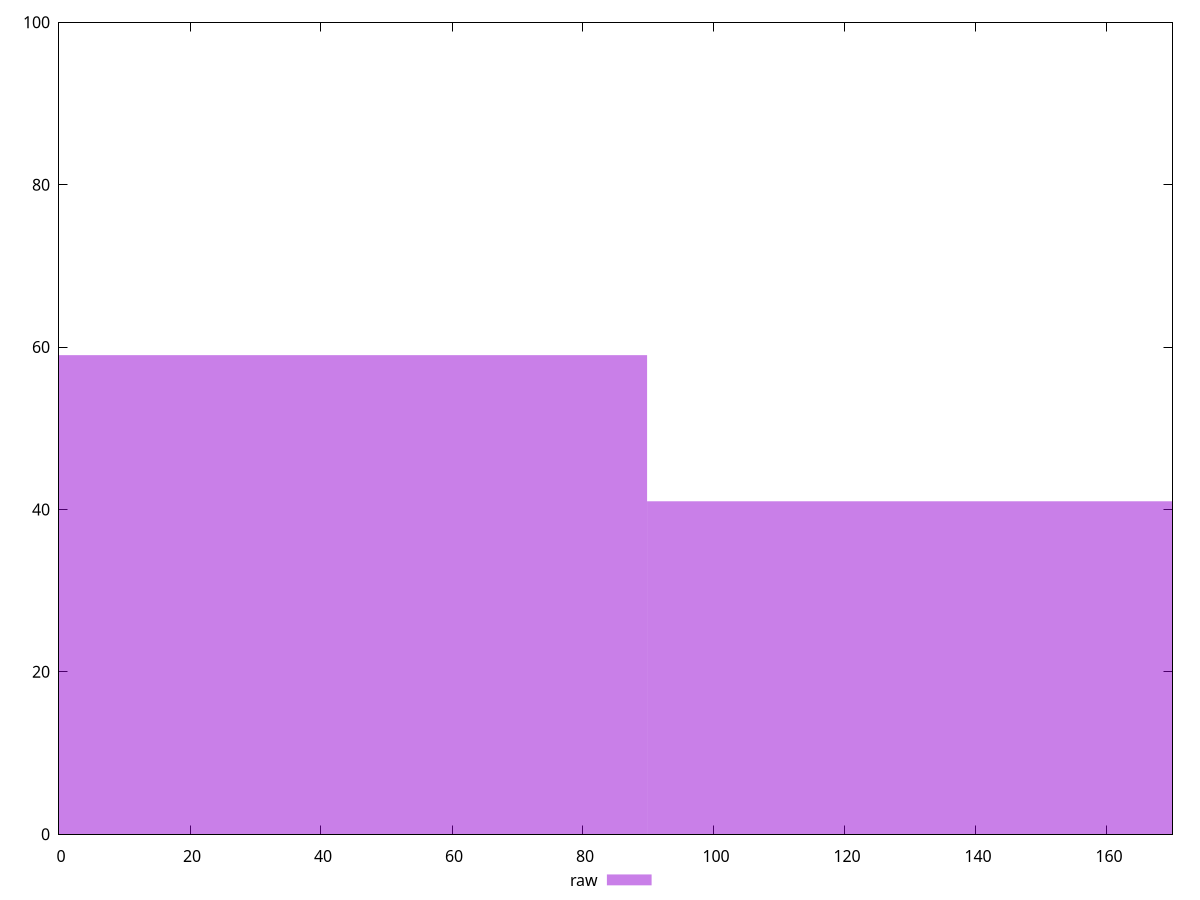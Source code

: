 reset

$raw <<EOF
0 59
179.5700303500697 41
EOF

set key outside below
set boxwidth 179.5700303500697
set xrange [0:170]
set yrange [0:100]
set trange [0:100]
set style fill transparent solid 0.5 noborder
set terminal svg size 640, 490 enhanced background rgb 'white'
set output "report_00018_2021-02-10T15-25-16.877Z/unused-css-rules/samples/pages+cached/raw/histogram.svg"

plot $raw title "raw" with boxes

reset
